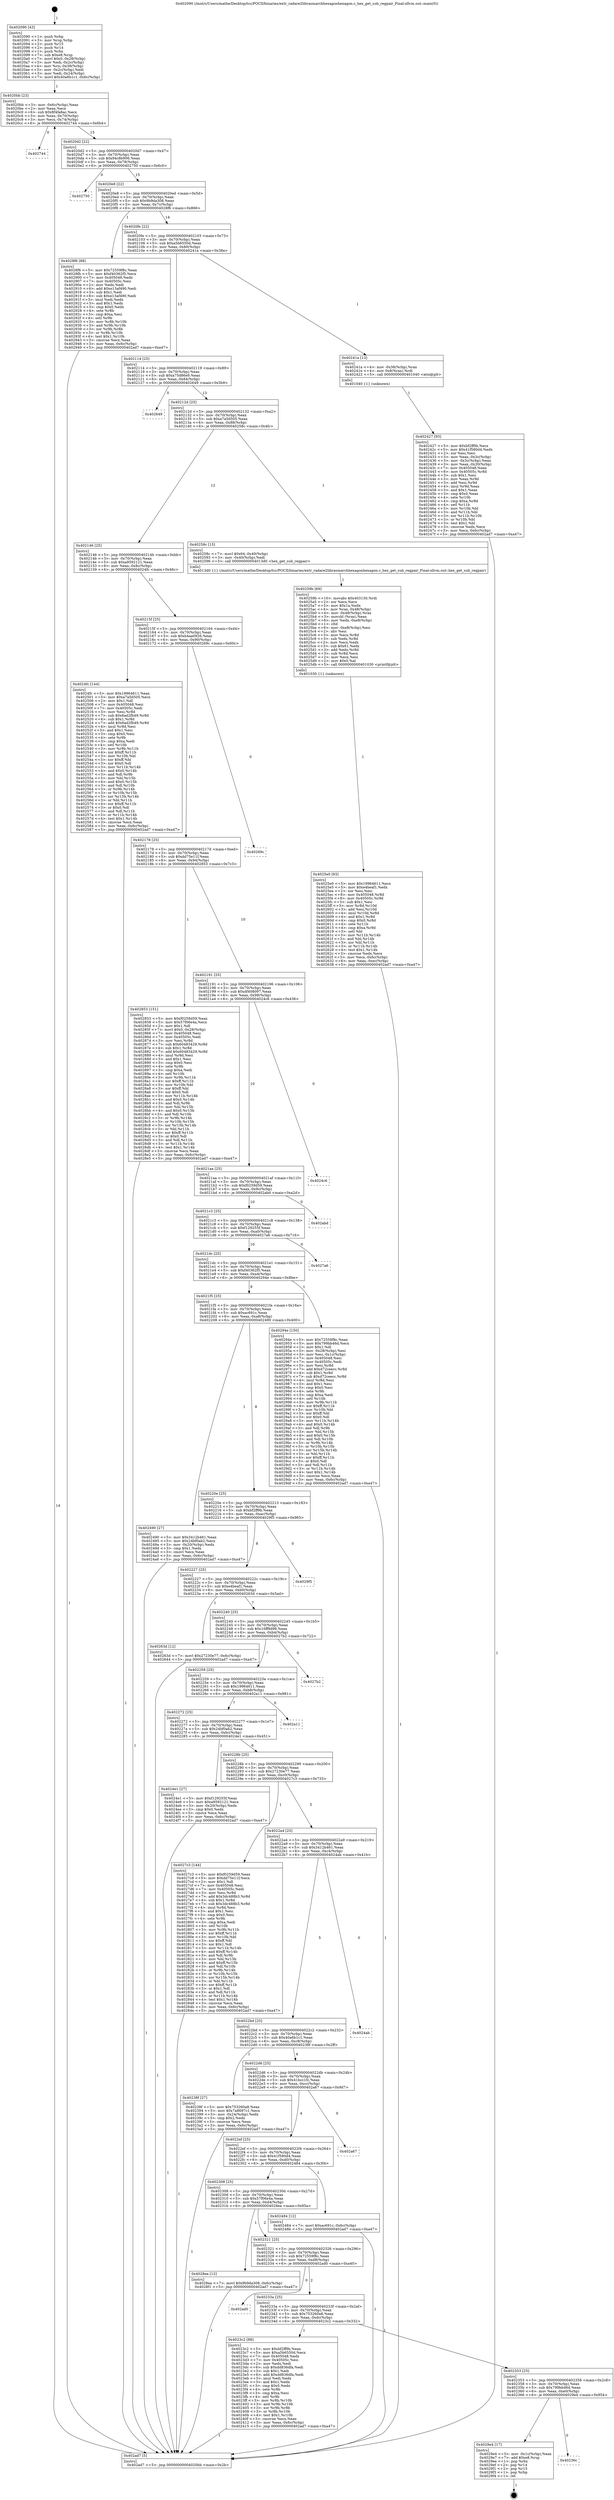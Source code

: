 digraph "0x402090" {
  label = "0x402090 (/mnt/c/Users/mathe/Desktop/tcc/POCII/binaries/extr_radare2librasmarchhexagonhexagon.c_hex_get_sub_regpair_Final-ollvm.out::main(0))"
  labelloc = "t"
  node[shape=record]

  Entry [label="",width=0.3,height=0.3,shape=circle,fillcolor=black,style=filled]
  "0x4020bb" [label="{
     0x4020bb [23]\l
     | [instrs]\l
     &nbsp;&nbsp;0x4020bb \<+3\>: mov -0x6c(%rbp),%eax\l
     &nbsp;&nbsp;0x4020be \<+2\>: mov %eax,%ecx\l
     &nbsp;&nbsp;0x4020c0 \<+6\>: sub $0x8f4fa8ac,%ecx\l
     &nbsp;&nbsp;0x4020c6 \<+3\>: mov %eax,-0x70(%rbp)\l
     &nbsp;&nbsp;0x4020c9 \<+3\>: mov %ecx,-0x74(%rbp)\l
     &nbsp;&nbsp;0x4020cc \<+6\>: je 0000000000402744 \<main+0x6b4\>\l
  }"]
  "0x402744" [label="{
     0x402744\l
  }", style=dashed]
  "0x4020d2" [label="{
     0x4020d2 [22]\l
     | [instrs]\l
     &nbsp;&nbsp;0x4020d2 \<+5\>: jmp 00000000004020d7 \<main+0x47\>\l
     &nbsp;&nbsp;0x4020d7 \<+3\>: mov -0x70(%rbp),%eax\l
     &nbsp;&nbsp;0x4020da \<+5\>: sub $0x94c8b906,%eax\l
     &nbsp;&nbsp;0x4020df \<+3\>: mov %eax,-0x78(%rbp)\l
     &nbsp;&nbsp;0x4020e2 \<+6\>: je 0000000000402750 \<main+0x6c0\>\l
  }"]
  Exit [label="",width=0.3,height=0.3,shape=circle,fillcolor=black,style=filled,peripheries=2]
  "0x402750" [label="{
     0x402750\l
  }", style=dashed]
  "0x4020e8" [label="{
     0x4020e8 [22]\l
     | [instrs]\l
     &nbsp;&nbsp;0x4020e8 \<+5\>: jmp 00000000004020ed \<main+0x5d\>\l
     &nbsp;&nbsp;0x4020ed \<+3\>: mov -0x70(%rbp),%eax\l
     &nbsp;&nbsp;0x4020f0 \<+5\>: sub $0x9b9da308,%eax\l
     &nbsp;&nbsp;0x4020f5 \<+3\>: mov %eax,-0x7c(%rbp)\l
     &nbsp;&nbsp;0x4020f8 \<+6\>: je 00000000004028f6 \<main+0x866\>\l
  }"]
  "0x40236c" [label="{
     0x40236c\l
  }", style=dashed]
  "0x4028f6" [label="{
     0x4028f6 [88]\l
     | [instrs]\l
     &nbsp;&nbsp;0x4028f6 \<+5\>: mov $0x72559f8c,%eax\l
     &nbsp;&nbsp;0x4028fb \<+5\>: mov $0xf40362f5,%ecx\l
     &nbsp;&nbsp;0x402900 \<+7\>: mov 0x405048,%edx\l
     &nbsp;&nbsp;0x402907 \<+7\>: mov 0x40505c,%esi\l
     &nbsp;&nbsp;0x40290e \<+2\>: mov %edx,%edi\l
     &nbsp;&nbsp;0x402910 \<+6\>: add $0xe13af490,%edi\l
     &nbsp;&nbsp;0x402916 \<+3\>: sub $0x1,%edi\l
     &nbsp;&nbsp;0x402919 \<+6\>: sub $0xe13af490,%edi\l
     &nbsp;&nbsp;0x40291f \<+3\>: imul %edi,%edx\l
     &nbsp;&nbsp;0x402922 \<+3\>: and $0x1,%edx\l
     &nbsp;&nbsp;0x402925 \<+3\>: cmp $0x0,%edx\l
     &nbsp;&nbsp;0x402928 \<+4\>: sete %r8b\l
     &nbsp;&nbsp;0x40292c \<+3\>: cmp $0xa,%esi\l
     &nbsp;&nbsp;0x40292f \<+4\>: setl %r9b\l
     &nbsp;&nbsp;0x402933 \<+3\>: mov %r8b,%r10b\l
     &nbsp;&nbsp;0x402936 \<+3\>: and %r9b,%r10b\l
     &nbsp;&nbsp;0x402939 \<+3\>: xor %r9b,%r8b\l
     &nbsp;&nbsp;0x40293c \<+3\>: or %r8b,%r10b\l
     &nbsp;&nbsp;0x40293f \<+4\>: test $0x1,%r10b\l
     &nbsp;&nbsp;0x402943 \<+3\>: cmovne %ecx,%eax\l
     &nbsp;&nbsp;0x402946 \<+3\>: mov %eax,-0x6c(%rbp)\l
     &nbsp;&nbsp;0x402949 \<+5\>: jmp 0000000000402ad7 \<main+0xa47\>\l
  }"]
  "0x4020fe" [label="{
     0x4020fe [22]\l
     | [instrs]\l
     &nbsp;&nbsp;0x4020fe \<+5\>: jmp 0000000000402103 \<main+0x73\>\l
     &nbsp;&nbsp;0x402103 \<+3\>: mov -0x70(%rbp),%eax\l
     &nbsp;&nbsp;0x402106 \<+5\>: sub $0xa5b6550d,%eax\l
     &nbsp;&nbsp;0x40210b \<+3\>: mov %eax,-0x80(%rbp)\l
     &nbsp;&nbsp;0x40210e \<+6\>: je 000000000040241a \<main+0x38a\>\l
  }"]
  "0x4029e4" [label="{
     0x4029e4 [17]\l
     | [instrs]\l
     &nbsp;&nbsp;0x4029e4 \<+3\>: mov -0x1c(%rbp),%eax\l
     &nbsp;&nbsp;0x4029e7 \<+7\>: add $0xe8,%rsp\l
     &nbsp;&nbsp;0x4029ee \<+1\>: pop %rbx\l
     &nbsp;&nbsp;0x4029ef \<+2\>: pop %r14\l
     &nbsp;&nbsp;0x4029f1 \<+2\>: pop %r15\l
     &nbsp;&nbsp;0x4029f3 \<+1\>: pop %rbp\l
     &nbsp;&nbsp;0x4029f4 \<+1\>: ret\l
  }"]
  "0x40241a" [label="{
     0x40241a [13]\l
     | [instrs]\l
     &nbsp;&nbsp;0x40241a \<+4\>: mov -0x38(%rbp),%rax\l
     &nbsp;&nbsp;0x40241e \<+4\>: mov 0x8(%rax),%rdi\l
     &nbsp;&nbsp;0x402422 \<+5\>: call 0000000000401040 \<atoi@plt\>\l
     | [calls]\l
     &nbsp;&nbsp;0x401040 \{1\} (unknown)\l
  }"]
  "0x402114" [label="{
     0x402114 [25]\l
     | [instrs]\l
     &nbsp;&nbsp;0x402114 \<+5\>: jmp 0000000000402119 \<main+0x89\>\l
     &nbsp;&nbsp;0x402119 \<+3\>: mov -0x70(%rbp),%eax\l
     &nbsp;&nbsp;0x40211c \<+5\>: sub $0xa75d86e9,%eax\l
     &nbsp;&nbsp;0x402121 \<+6\>: mov %eax,-0x84(%rbp)\l
     &nbsp;&nbsp;0x402127 \<+6\>: je 0000000000402649 \<main+0x5b9\>\l
  }"]
  "0x4025e0" [label="{
     0x4025e0 [93]\l
     | [instrs]\l
     &nbsp;&nbsp;0x4025e0 \<+5\>: mov $0x19964611,%ecx\l
     &nbsp;&nbsp;0x4025e5 \<+5\>: mov $0xe4beaf1,%edx\l
     &nbsp;&nbsp;0x4025ea \<+2\>: xor %esi,%esi\l
     &nbsp;&nbsp;0x4025ec \<+8\>: mov 0x405048,%r8d\l
     &nbsp;&nbsp;0x4025f4 \<+8\>: mov 0x40505c,%r9d\l
     &nbsp;&nbsp;0x4025fc \<+3\>: sub $0x1,%esi\l
     &nbsp;&nbsp;0x4025ff \<+3\>: mov %r8d,%r10d\l
     &nbsp;&nbsp;0x402602 \<+3\>: add %esi,%r10d\l
     &nbsp;&nbsp;0x402605 \<+4\>: imul %r10d,%r8d\l
     &nbsp;&nbsp;0x402609 \<+4\>: and $0x1,%r8d\l
     &nbsp;&nbsp;0x40260d \<+4\>: cmp $0x0,%r8d\l
     &nbsp;&nbsp;0x402611 \<+4\>: sete %r11b\l
     &nbsp;&nbsp;0x402615 \<+4\>: cmp $0xa,%r9d\l
     &nbsp;&nbsp;0x402619 \<+3\>: setl %bl\l
     &nbsp;&nbsp;0x40261c \<+3\>: mov %r11b,%r14b\l
     &nbsp;&nbsp;0x40261f \<+3\>: and %bl,%r14b\l
     &nbsp;&nbsp;0x402622 \<+3\>: xor %bl,%r11b\l
     &nbsp;&nbsp;0x402625 \<+3\>: or %r11b,%r14b\l
     &nbsp;&nbsp;0x402628 \<+4\>: test $0x1,%r14b\l
     &nbsp;&nbsp;0x40262c \<+3\>: cmovne %edx,%ecx\l
     &nbsp;&nbsp;0x40262f \<+3\>: mov %ecx,-0x6c(%rbp)\l
     &nbsp;&nbsp;0x402632 \<+6\>: mov %eax,-0xec(%rbp)\l
     &nbsp;&nbsp;0x402638 \<+5\>: jmp 0000000000402ad7 \<main+0xa47\>\l
  }"]
  "0x402649" [label="{
     0x402649\l
  }", style=dashed]
  "0x40212d" [label="{
     0x40212d [25]\l
     | [instrs]\l
     &nbsp;&nbsp;0x40212d \<+5\>: jmp 0000000000402132 \<main+0xa2\>\l
     &nbsp;&nbsp;0x402132 \<+3\>: mov -0x70(%rbp),%eax\l
     &nbsp;&nbsp;0x402135 \<+5\>: sub $0xa7a5d505,%eax\l
     &nbsp;&nbsp;0x40213a \<+6\>: mov %eax,-0x88(%rbp)\l
     &nbsp;&nbsp;0x402140 \<+6\>: je 000000000040258c \<main+0x4fc\>\l
  }"]
  "0x40259b" [label="{
     0x40259b [69]\l
     | [instrs]\l
     &nbsp;&nbsp;0x40259b \<+10\>: movabs $0x403130,%rdi\l
     &nbsp;&nbsp;0x4025a5 \<+2\>: xor %ecx,%ecx\l
     &nbsp;&nbsp;0x4025a7 \<+5\>: mov $0x1a,%edx\l
     &nbsp;&nbsp;0x4025ac \<+4\>: mov %rax,-0x48(%rbp)\l
     &nbsp;&nbsp;0x4025b0 \<+4\>: mov -0x48(%rbp),%rax\l
     &nbsp;&nbsp;0x4025b4 \<+3\>: movsbl (%rax),%eax\l
     &nbsp;&nbsp;0x4025b7 \<+6\>: mov %edx,-0xe8(%rbp)\l
     &nbsp;&nbsp;0x4025bd \<+1\>: cltd\l
     &nbsp;&nbsp;0x4025be \<+6\>: mov -0xe8(%rbp),%esi\l
     &nbsp;&nbsp;0x4025c4 \<+2\>: idiv %esi\l
     &nbsp;&nbsp;0x4025c6 \<+3\>: mov %ecx,%r8d\l
     &nbsp;&nbsp;0x4025c9 \<+3\>: sub %edx,%r8d\l
     &nbsp;&nbsp;0x4025cc \<+2\>: mov %ecx,%edx\l
     &nbsp;&nbsp;0x4025ce \<+3\>: sub $0x61,%edx\l
     &nbsp;&nbsp;0x4025d1 \<+3\>: add %edx,%r8d\l
     &nbsp;&nbsp;0x4025d4 \<+3\>: sub %r8d,%ecx\l
     &nbsp;&nbsp;0x4025d7 \<+2\>: mov %ecx,%esi\l
     &nbsp;&nbsp;0x4025d9 \<+2\>: mov $0x0,%al\l
     &nbsp;&nbsp;0x4025db \<+5\>: call 0000000000401030 \<printf@plt\>\l
     | [calls]\l
     &nbsp;&nbsp;0x401030 \{1\} (unknown)\l
  }"]
  "0x40258c" [label="{
     0x40258c [15]\l
     | [instrs]\l
     &nbsp;&nbsp;0x40258c \<+7\>: movl $0x64,-0x40(%rbp)\l
     &nbsp;&nbsp;0x402593 \<+3\>: mov -0x40(%rbp),%edi\l
     &nbsp;&nbsp;0x402596 \<+5\>: call 00000000004013d0 \<hex_get_sub_regpair\>\l
     | [calls]\l
     &nbsp;&nbsp;0x4013d0 \{1\} (/mnt/c/Users/mathe/Desktop/tcc/POCII/binaries/extr_radare2librasmarchhexagonhexagon.c_hex_get_sub_regpair_Final-ollvm.out::hex_get_sub_regpair)\l
  }"]
  "0x402146" [label="{
     0x402146 [25]\l
     | [instrs]\l
     &nbsp;&nbsp;0x402146 \<+5\>: jmp 000000000040214b \<main+0xbb\>\l
     &nbsp;&nbsp;0x40214b \<+3\>: mov -0x70(%rbp),%eax\l
     &nbsp;&nbsp;0x40214e \<+5\>: sub $0xa9592121,%eax\l
     &nbsp;&nbsp;0x402153 \<+6\>: mov %eax,-0x8c(%rbp)\l
     &nbsp;&nbsp;0x402159 \<+6\>: je 00000000004024fc \<main+0x46c\>\l
  }"]
  "0x402427" [label="{
     0x402427 [93]\l
     | [instrs]\l
     &nbsp;&nbsp;0x402427 \<+5\>: mov $0xbf2ff9b,%ecx\l
     &nbsp;&nbsp;0x40242c \<+5\>: mov $0x41f580d4,%edx\l
     &nbsp;&nbsp;0x402431 \<+2\>: xor %esi,%esi\l
     &nbsp;&nbsp;0x402433 \<+3\>: mov %eax,-0x3c(%rbp)\l
     &nbsp;&nbsp;0x402436 \<+3\>: mov -0x3c(%rbp),%eax\l
     &nbsp;&nbsp;0x402439 \<+3\>: mov %eax,-0x20(%rbp)\l
     &nbsp;&nbsp;0x40243c \<+7\>: mov 0x405048,%eax\l
     &nbsp;&nbsp;0x402443 \<+8\>: mov 0x40505c,%r8d\l
     &nbsp;&nbsp;0x40244b \<+3\>: sub $0x1,%esi\l
     &nbsp;&nbsp;0x40244e \<+3\>: mov %eax,%r9d\l
     &nbsp;&nbsp;0x402451 \<+3\>: add %esi,%r9d\l
     &nbsp;&nbsp;0x402454 \<+4\>: imul %r9d,%eax\l
     &nbsp;&nbsp;0x402458 \<+3\>: and $0x1,%eax\l
     &nbsp;&nbsp;0x40245b \<+3\>: cmp $0x0,%eax\l
     &nbsp;&nbsp;0x40245e \<+4\>: sete %r10b\l
     &nbsp;&nbsp;0x402462 \<+4\>: cmp $0xa,%r8d\l
     &nbsp;&nbsp;0x402466 \<+4\>: setl %r11b\l
     &nbsp;&nbsp;0x40246a \<+3\>: mov %r10b,%bl\l
     &nbsp;&nbsp;0x40246d \<+3\>: and %r11b,%bl\l
     &nbsp;&nbsp;0x402470 \<+3\>: xor %r11b,%r10b\l
     &nbsp;&nbsp;0x402473 \<+3\>: or %r10b,%bl\l
     &nbsp;&nbsp;0x402476 \<+3\>: test $0x1,%bl\l
     &nbsp;&nbsp;0x402479 \<+3\>: cmovne %edx,%ecx\l
     &nbsp;&nbsp;0x40247c \<+3\>: mov %ecx,-0x6c(%rbp)\l
     &nbsp;&nbsp;0x40247f \<+5\>: jmp 0000000000402ad7 \<main+0xa47\>\l
  }"]
  "0x4024fc" [label="{
     0x4024fc [144]\l
     | [instrs]\l
     &nbsp;&nbsp;0x4024fc \<+5\>: mov $0x19964611,%eax\l
     &nbsp;&nbsp;0x402501 \<+5\>: mov $0xa7a5d505,%ecx\l
     &nbsp;&nbsp;0x402506 \<+2\>: mov $0x1,%dl\l
     &nbsp;&nbsp;0x402508 \<+7\>: mov 0x405048,%esi\l
     &nbsp;&nbsp;0x40250f \<+7\>: mov 0x40505c,%edi\l
     &nbsp;&nbsp;0x402516 \<+3\>: mov %esi,%r8d\l
     &nbsp;&nbsp;0x402519 \<+7\>: sub $0x6ad2fb49,%r8d\l
     &nbsp;&nbsp;0x402520 \<+4\>: sub $0x1,%r8d\l
     &nbsp;&nbsp;0x402524 \<+7\>: add $0x6ad2fb49,%r8d\l
     &nbsp;&nbsp;0x40252b \<+4\>: imul %r8d,%esi\l
     &nbsp;&nbsp;0x40252f \<+3\>: and $0x1,%esi\l
     &nbsp;&nbsp;0x402532 \<+3\>: cmp $0x0,%esi\l
     &nbsp;&nbsp;0x402535 \<+4\>: sete %r9b\l
     &nbsp;&nbsp;0x402539 \<+3\>: cmp $0xa,%edi\l
     &nbsp;&nbsp;0x40253c \<+4\>: setl %r10b\l
     &nbsp;&nbsp;0x402540 \<+3\>: mov %r9b,%r11b\l
     &nbsp;&nbsp;0x402543 \<+4\>: xor $0xff,%r11b\l
     &nbsp;&nbsp;0x402547 \<+3\>: mov %r10b,%bl\l
     &nbsp;&nbsp;0x40254a \<+3\>: xor $0xff,%bl\l
     &nbsp;&nbsp;0x40254d \<+3\>: xor $0x0,%dl\l
     &nbsp;&nbsp;0x402550 \<+3\>: mov %r11b,%r14b\l
     &nbsp;&nbsp;0x402553 \<+4\>: and $0x0,%r14b\l
     &nbsp;&nbsp;0x402557 \<+3\>: and %dl,%r9b\l
     &nbsp;&nbsp;0x40255a \<+3\>: mov %bl,%r15b\l
     &nbsp;&nbsp;0x40255d \<+4\>: and $0x0,%r15b\l
     &nbsp;&nbsp;0x402561 \<+3\>: and %dl,%r10b\l
     &nbsp;&nbsp;0x402564 \<+3\>: or %r9b,%r14b\l
     &nbsp;&nbsp;0x402567 \<+3\>: or %r10b,%r15b\l
     &nbsp;&nbsp;0x40256a \<+3\>: xor %r15b,%r14b\l
     &nbsp;&nbsp;0x40256d \<+3\>: or %bl,%r11b\l
     &nbsp;&nbsp;0x402570 \<+4\>: xor $0xff,%r11b\l
     &nbsp;&nbsp;0x402574 \<+3\>: or $0x0,%dl\l
     &nbsp;&nbsp;0x402577 \<+3\>: and %dl,%r11b\l
     &nbsp;&nbsp;0x40257a \<+3\>: or %r11b,%r14b\l
     &nbsp;&nbsp;0x40257d \<+4\>: test $0x1,%r14b\l
     &nbsp;&nbsp;0x402581 \<+3\>: cmovne %ecx,%eax\l
     &nbsp;&nbsp;0x402584 \<+3\>: mov %eax,-0x6c(%rbp)\l
     &nbsp;&nbsp;0x402587 \<+5\>: jmp 0000000000402ad7 \<main+0xa47\>\l
  }"]
  "0x40215f" [label="{
     0x40215f [25]\l
     | [instrs]\l
     &nbsp;&nbsp;0x40215f \<+5\>: jmp 0000000000402164 \<main+0xd4\>\l
     &nbsp;&nbsp;0x402164 \<+3\>: mov -0x70(%rbp),%eax\l
     &nbsp;&nbsp;0x402167 \<+5\>: sub $0xb4aa0926,%eax\l
     &nbsp;&nbsp;0x40216c \<+6\>: mov %eax,-0x90(%rbp)\l
     &nbsp;&nbsp;0x402172 \<+6\>: je 000000000040269c \<main+0x60c\>\l
  }"]
  "0x402353" [label="{
     0x402353 [25]\l
     | [instrs]\l
     &nbsp;&nbsp;0x402353 \<+5\>: jmp 0000000000402358 \<main+0x2c8\>\l
     &nbsp;&nbsp;0x402358 \<+3\>: mov -0x70(%rbp),%eax\l
     &nbsp;&nbsp;0x40235b \<+5\>: sub $0x799bb46d,%eax\l
     &nbsp;&nbsp;0x402360 \<+6\>: mov %eax,-0xe0(%rbp)\l
     &nbsp;&nbsp;0x402366 \<+6\>: je 00000000004029e4 \<main+0x954\>\l
  }"]
  "0x40269c" [label="{
     0x40269c\l
  }", style=dashed]
  "0x402178" [label="{
     0x402178 [25]\l
     | [instrs]\l
     &nbsp;&nbsp;0x402178 \<+5\>: jmp 000000000040217d \<main+0xed\>\l
     &nbsp;&nbsp;0x40217d \<+3\>: mov -0x70(%rbp),%eax\l
     &nbsp;&nbsp;0x402180 \<+5\>: sub $0xdd75e11f,%eax\l
     &nbsp;&nbsp;0x402185 \<+6\>: mov %eax,-0x94(%rbp)\l
     &nbsp;&nbsp;0x40218b \<+6\>: je 0000000000402853 \<main+0x7c3\>\l
  }"]
  "0x4023c2" [label="{
     0x4023c2 [88]\l
     | [instrs]\l
     &nbsp;&nbsp;0x4023c2 \<+5\>: mov $0xbf2ff9b,%eax\l
     &nbsp;&nbsp;0x4023c7 \<+5\>: mov $0xa5b6550d,%ecx\l
     &nbsp;&nbsp;0x4023cc \<+7\>: mov 0x405048,%edx\l
     &nbsp;&nbsp;0x4023d3 \<+7\>: mov 0x40505c,%esi\l
     &nbsp;&nbsp;0x4023da \<+2\>: mov %edx,%edi\l
     &nbsp;&nbsp;0x4023dc \<+6\>: sub $0xdd836dfa,%edi\l
     &nbsp;&nbsp;0x4023e2 \<+3\>: sub $0x1,%edi\l
     &nbsp;&nbsp;0x4023e5 \<+6\>: add $0xdd836dfa,%edi\l
     &nbsp;&nbsp;0x4023eb \<+3\>: imul %edi,%edx\l
     &nbsp;&nbsp;0x4023ee \<+3\>: and $0x1,%edx\l
     &nbsp;&nbsp;0x4023f1 \<+3\>: cmp $0x0,%edx\l
     &nbsp;&nbsp;0x4023f4 \<+4\>: sete %r8b\l
     &nbsp;&nbsp;0x4023f8 \<+3\>: cmp $0xa,%esi\l
     &nbsp;&nbsp;0x4023fb \<+4\>: setl %r9b\l
     &nbsp;&nbsp;0x4023ff \<+3\>: mov %r8b,%r10b\l
     &nbsp;&nbsp;0x402402 \<+3\>: and %r9b,%r10b\l
     &nbsp;&nbsp;0x402405 \<+3\>: xor %r9b,%r8b\l
     &nbsp;&nbsp;0x402408 \<+3\>: or %r8b,%r10b\l
     &nbsp;&nbsp;0x40240b \<+4\>: test $0x1,%r10b\l
     &nbsp;&nbsp;0x40240f \<+3\>: cmovne %ecx,%eax\l
     &nbsp;&nbsp;0x402412 \<+3\>: mov %eax,-0x6c(%rbp)\l
     &nbsp;&nbsp;0x402415 \<+5\>: jmp 0000000000402ad7 \<main+0xa47\>\l
  }"]
  "0x402853" [label="{
     0x402853 [151]\l
     | [instrs]\l
     &nbsp;&nbsp;0x402853 \<+5\>: mov $0xf0259d59,%eax\l
     &nbsp;&nbsp;0x402858 \<+5\>: mov $0x57f06e4a,%ecx\l
     &nbsp;&nbsp;0x40285d \<+2\>: mov $0x1,%dl\l
     &nbsp;&nbsp;0x40285f \<+7\>: movl $0x0,-0x28(%rbp)\l
     &nbsp;&nbsp;0x402866 \<+7\>: mov 0x405048,%esi\l
     &nbsp;&nbsp;0x40286d \<+7\>: mov 0x40505c,%edi\l
     &nbsp;&nbsp;0x402874 \<+3\>: mov %esi,%r8d\l
     &nbsp;&nbsp;0x402877 \<+7\>: sub $0x60483429,%r8d\l
     &nbsp;&nbsp;0x40287e \<+4\>: sub $0x1,%r8d\l
     &nbsp;&nbsp;0x402882 \<+7\>: add $0x60483429,%r8d\l
     &nbsp;&nbsp;0x402889 \<+4\>: imul %r8d,%esi\l
     &nbsp;&nbsp;0x40288d \<+3\>: and $0x1,%esi\l
     &nbsp;&nbsp;0x402890 \<+3\>: cmp $0x0,%esi\l
     &nbsp;&nbsp;0x402893 \<+4\>: sete %r9b\l
     &nbsp;&nbsp;0x402897 \<+3\>: cmp $0xa,%edi\l
     &nbsp;&nbsp;0x40289a \<+4\>: setl %r10b\l
     &nbsp;&nbsp;0x40289e \<+3\>: mov %r9b,%r11b\l
     &nbsp;&nbsp;0x4028a1 \<+4\>: xor $0xff,%r11b\l
     &nbsp;&nbsp;0x4028a5 \<+3\>: mov %r10b,%bl\l
     &nbsp;&nbsp;0x4028a8 \<+3\>: xor $0xff,%bl\l
     &nbsp;&nbsp;0x4028ab \<+3\>: xor $0x0,%dl\l
     &nbsp;&nbsp;0x4028ae \<+3\>: mov %r11b,%r14b\l
     &nbsp;&nbsp;0x4028b1 \<+4\>: and $0x0,%r14b\l
     &nbsp;&nbsp;0x4028b5 \<+3\>: and %dl,%r9b\l
     &nbsp;&nbsp;0x4028b8 \<+3\>: mov %bl,%r15b\l
     &nbsp;&nbsp;0x4028bb \<+4\>: and $0x0,%r15b\l
     &nbsp;&nbsp;0x4028bf \<+3\>: and %dl,%r10b\l
     &nbsp;&nbsp;0x4028c2 \<+3\>: or %r9b,%r14b\l
     &nbsp;&nbsp;0x4028c5 \<+3\>: or %r10b,%r15b\l
     &nbsp;&nbsp;0x4028c8 \<+3\>: xor %r15b,%r14b\l
     &nbsp;&nbsp;0x4028cb \<+3\>: or %bl,%r11b\l
     &nbsp;&nbsp;0x4028ce \<+4\>: xor $0xff,%r11b\l
     &nbsp;&nbsp;0x4028d2 \<+3\>: or $0x0,%dl\l
     &nbsp;&nbsp;0x4028d5 \<+3\>: and %dl,%r11b\l
     &nbsp;&nbsp;0x4028d8 \<+3\>: or %r11b,%r14b\l
     &nbsp;&nbsp;0x4028db \<+4\>: test $0x1,%r14b\l
     &nbsp;&nbsp;0x4028df \<+3\>: cmovne %ecx,%eax\l
     &nbsp;&nbsp;0x4028e2 \<+3\>: mov %eax,-0x6c(%rbp)\l
     &nbsp;&nbsp;0x4028e5 \<+5\>: jmp 0000000000402ad7 \<main+0xa47\>\l
  }"]
  "0x402191" [label="{
     0x402191 [25]\l
     | [instrs]\l
     &nbsp;&nbsp;0x402191 \<+5\>: jmp 0000000000402196 \<main+0x106\>\l
     &nbsp;&nbsp;0x402196 \<+3\>: mov -0x70(%rbp),%eax\l
     &nbsp;&nbsp;0x402199 \<+5\>: sub $0xdf408097,%eax\l
     &nbsp;&nbsp;0x40219e \<+6\>: mov %eax,-0x98(%rbp)\l
     &nbsp;&nbsp;0x4021a4 \<+6\>: je 00000000004024c6 \<main+0x436\>\l
  }"]
  "0x40233a" [label="{
     0x40233a [25]\l
     | [instrs]\l
     &nbsp;&nbsp;0x40233a \<+5\>: jmp 000000000040233f \<main+0x2af\>\l
     &nbsp;&nbsp;0x40233f \<+3\>: mov -0x70(%rbp),%eax\l
     &nbsp;&nbsp;0x402342 \<+5\>: sub $0x753260a8,%eax\l
     &nbsp;&nbsp;0x402347 \<+6\>: mov %eax,-0xdc(%rbp)\l
     &nbsp;&nbsp;0x40234d \<+6\>: je 00000000004023c2 \<main+0x332\>\l
  }"]
  "0x4024c6" [label="{
     0x4024c6\l
  }", style=dashed]
  "0x4021aa" [label="{
     0x4021aa [25]\l
     | [instrs]\l
     &nbsp;&nbsp;0x4021aa \<+5\>: jmp 00000000004021af \<main+0x11f\>\l
     &nbsp;&nbsp;0x4021af \<+3\>: mov -0x70(%rbp),%eax\l
     &nbsp;&nbsp;0x4021b2 \<+5\>: sub $0xf0259d59,%eax\l
     &nbsp;&nbsp;0x4021b7 \<+6\>: mov %eax,-0x9c(%rbp)\l
     &nbsp;&nbsp;0x4021bd \<+6\>: je 0000000000402abd \<main+0xa2d\>\l
  }"]
  "0x402ad0" [label="{
     0x402ad0\l
  }", style=dashed]
  "0x402abd" [label="{
     0x402abd\l
  }", style=dashed]
  "0x4021c3" [label="{
     0x4021c3 [25]\l
     | [instrs]\l
     &nbsp;&nbsp;0x4021c3 \<+5\>: jmp 00000000004021c8 \<main+0x138\>\l
     &nbsp;&nbsp;0x4021c8 \<+3\>: mov -0x70(%rbp),%eax\l
     &nbsp;&nbsp;0x4021cb \<+5\>: sub $0xf129255f,%eax\l
     &nbsp;&nbsp;0x4021d0 \<+6\>: mov %eax,-0xa0(%rbp)\l
     &nbsp;&nbsp;0x4021d6 \<+6\>: je 00000000004027a6 \<main+0x716\>\l
  }"]
  "0x402321" [label="{
     0x402321 [25]\l
     | [instrs]\l
     &nbsp;&nbsp;0x402321 \<+5\>: jmp 0000000000402326 \<main+0x296\>\l
     &nbsp;&nbsp;0x402326 \<+3\>: mov -0x70(%rbp),%eax\l
     &nbsp;&nbsp;0x402329 \<+5\>: sub $0x72559f8c,%eax\l
     &nbsp;&nbsp;0x40232e \<+6\>: mov %eax,-0xd8(%rbp)\l
     &nbsp;&nbsp;0x402334 \<+6\>: je 0000000000402ad0 \<main+0xa40\>\l
  }"]
  "0x4027a6" [label="{
     0x4027a6\l
  }", style=dashed]
  "0x4021dc" [label="{
     0x4021dc [25]\l
     | [instrs]\l
     &nbsp;&nbsp;0x4021dc \<+5\>: jmp 00000000004021e1 \<main+0x151\>\l
     &nbsp;&nbsp;0x4021e1 \<+3\>: mov -0x70(%rbp),%eax\l
     &nbsp;&nbsp;0x4021e4 \<+5\>: sub $0xf40362f5,%eax\l
     &nbsp;&nbsp;0x4021e9 \<+6\>: mov %eax,-0xa4(%rbp)\l
     &nbsp;&nbsp;0x4021ef \<+6\>: je 000000000040294e \<main+0x8be\>\l
  }"]
  "0x4028ea" [label="{
     0x4028ea [12]\l
     | [instrs]\l
     &nbsp;&nbsp;0x4028ea \<+7\>: movl $0x9b9da308,-0x6c(%rbp)\l
     &nbsp;&nbsp;0x4028f1 \<+5\>: jmp 0000000000402ad7 \<main+0xa47\>\l
  }"]
  "0x40294e" [label="{
     0x40294e [150]\l
     | [instrs]\l
     &nbsp;&nbsp;0x40294e \<+5\>: mov $0x72559f8c,%eax\l
     &nbsp;&nbsp;0x402953 \<+5\>: mov $0x799bb46d,%ecx\l
     &nbsp;&nbsp;0x402958 \<+2\>: mov $0x1,%dl\l
     &nbsp;&nbsp;0x40295a \<+3\>: mov -0x28(%rbp),%esi\l
     &nbsp;&nbsp;0x40295d \<+3\>: mov %esi,-0x1c(%rbp)\l
     &nbsp;&nbsp;0x402960 \<+7\>: mov 0x405048,%esi\l
     &nbsp;&nbsp;0x402967 \<+7\>: mov 0x40505c,%edi\l
     &nbsp;&nbsp;0x40296e \<+3\>: mov %esi,%r8d\l
     &nbsp;&nbsp;0x402971 \<+7\>: add $0xd72ceecc,%r8d\l
     &nbsp;&nbsp;0x402978 \<+4\>: sub $0x1,%r8d\l
     &nbsp;&nbsp;0x40297c \<+7\>: sub $0xd72ceecc,%r8d\l
     &nbsp;&nbsp;0x402983 \<+4\>: imul %r8d,%esi\l
     &nbsp;&nbsp;0x402987 \<+3\>: and $0x1,%esi\l
     &nbsp;&nbsp;0x40298a \<+3\>: cmp $0x0,%esi\l
     &nbsp;&nbsp;0x40298d \<+4\>: sete %r9b\l
     &nbsp;&nbsp;0x402991 \<+3\>: cmp $0xa,%edi\l
     &nbsp;&nbsp;0x402994 \<+4\>: setl %r10b\l
     &nbsp;&nbsp;0x402998 \<+3\>: mov %r9b,%r11b\l
     &nbsp;&nbsp;0x40299b \<+4\>: xor $0xff,%r11b\l
     &nbsp;&nbsp;0x40299f \<+3\>: mov %r10b,%bl\l
     &nbsp;&nbsp;0x4029a2 \<+3\>: xor $0xff,%bl\l
     &nbsp;&nbsp;0x4029a5 \<+3\>: xor $0x0,%dl\l
     &nbsp;&nbsp;0x4029a8 \<+3\>: mov %r11b,%r14b\l
     &nbsp;&nbsp;0x4029ab \<+4\>: and $0x0,%r14b\l
     &nbsp;&nbsp;0x4029af \<+3\>: and %dl,%r9b\l
     &nbsp;&nbsp;0x4029b2 \<+3\>: mov %bl,%r15b\l
     &nbsp;&nbsp;0x4029b5 \<+4\>: and $0x0,%r15b\l
     &nbsp;&nbsp;0x4029b9 \<+3\>: and %dl,%r10b\l
     &nbsp;&nbsp;0x4029bc \<+3\>: or %r9b,%r14b\l
     &nbsp;&nbsp;0x4029bf \<+3\>: or %r10b,%r15b\l
     &nbsp;&nbsp;0x4029c2 \<+3\>: xor %r15b,%r14b\l
     &nbsp;&nbsp;0x4029c5 \<+3\>: or %bl,%r11b\l
     &nbsp;&nbsp;0x4029c8 \<+4\>: xor $0xff,%r11b\l
     &nbsp;&nbsp;0x4029cc \<+3\>: or $0x0,%dl\l
     &nbsp;&nbsp;0x4029cf \<+3\>: and %dl,%r11b\l
     &nbsp;&nbsp;0x4029d2 \<+3\>: or %r11b,%r14b\l
     &nbsp;&nbsp;0x4029d5 \<+4\>: test $0x1,%r14b\l
     &nbsp;&nbsp;0x4029d9 \<+3\>: cmovne %ecx,%eax\l
     &nbsp;&nbsp;0x4029dc \<+3\>: mov %eax,-0x6c(%rbp)\l
     &nbsp;&nbsp;0x4029df \<+5\>: jmp 0000000000402ad7 \<main+0xa47\>\l
  }"]
  "0x4021f5" [label="{
     0x4021f5 [25]\l
     | [instrs]\l
     &nbsp;&nbsp;0x4021f5 \<+5\>: jmp 00000000004021fa \<main+0x16a\>\l
     &nbsp;&nbsp;0x4021fa \<+3\>: mov -0x70(%rbp),%eax\l
     &nbsp;&nbsp;0x4021fd \<+5\>: sub $0xac691c,%eax\l
     &nbsp;&nbsp;0x402202 \<+6\>: mov %eax,-0xa8(%rbp)\l
     &nbsp;&nbsp;0x402208 \<+6\>: je 0000000000402490 \<main+0x400\>\l
  }"]
  "0x402308" [label="{
     0x402308 [25]\l
     | [instrs]\l
     &nbsp;&nbsp;0x402308 \<+5\>: jmp 000000000040230d \<main+0x27d\>\l
     &nbsp;&nbsp;0x40230d \<+3\>: mov -0x70(%rbp),%eax\l
     &nbsp;&nbsp;0x402310 \<+5\>: sub $0x57f06e4a,%eax\l
     &nbsp;&nbsp;0x402315 \<+6\>: mov %eax,-0xd4(%rbp)\l
     &nbsp;&nbsp;0x40231b \<+6\>: je 00000000004028ea \<main+0x85a\>\l
  }"]
  "0x402490" [label="{
     0x402490 [27]\l
     | [instrs]\l
     &nbsp;&nbsp;0x402490 \<+5\>: mov $0x3412b461,%eax\l
     &nbsp;&nbsp;0x402495 \<+5\>: mov $0x24bf0ab2,%ecx\l
     &nbsp;&nbsp;0x40249a \<+3\>: mov -0x20(%rbp),%edx\l
     &nbsp;&nbsp;0x40249d \<+3\>: cmp $0x1,%edx\l
     &nbsp;&nbsp;0x4024a0 \<+3\>: cmovl %ecx,%eax\l
     &nbsp;&nbsp;0x4024a3 \<+3\>: mov %eax,-0x6c(%rbp)\l
     &nbsp;&nbsp;0x4024a6 \<+5\>: jmp 0000000000402ad7 \<main+0xa47\>\l
  }"]
  "0x40220e" [label="{
     0x40220e [25]\l
     | [instrs]\l
     &nbsp;&nbsp;0x40220e \<+5\>: jmp 0000000000402213 \<main+0x183\>\l
     &nbsp;&nbsp;0x402213 \<+3\>: mov -0x70(%rbp),%eax\l
     &nbsp;&nbsp;0x402216 \<+5\>: sub $0xbf2ff9b,%eax\l
     &nbsp;&nbsp;0x40221b \<+6\>: mov %eax,-0xac(%rbp)\l
     &nbsp;&nbsp;0x402221 \<+6\>: je 00000000004029f5 \<main+0x965\>\l
  }"]
  "0x402484" [label="{
     0x402484 [12]\l
     | [instrs]\l
     &nbsp;&nbsp;0x402484 \<+7\>: movl $0xac691c,-0x6c(%rbp)\l
     &nbsp;&nbsp;0x40248b \<+5\>: jmp 0000000000402ad7 \<main+0xa47\>\l
  }"]
  "0x4029f5" [label="{
     0x4029f5\l
  }", style=dashed]
  "0x402227" [label="{
     0x402227 [25]\l
     | [instrs]\l
     &nbsp;&nbsp;0x402227 \<+5\>: jmp 000000000040222c \<main+0x19c\>\l
     &nbsp;&nbsp;0x40222c \<+3\>: mov -0x70(%rbp),%eax\l
     &nbsp;&nbsp;0x40222f \<+5\>: sub $0xe4beaf1,%eax\l
     &nbsp;&nbsp;0x402234 \<+6\>: mov %eax,-0xb0(%rbp)\l
     &nbsp;&nbsp;0x40223a \<+6\>: je 000000000040263d \<main+0x5ad\>\l
  }"]
  "0x4022ef" [label="{
     0x4022ef [25]\l
     | [instrs]\l
     &nbsp;&nbsp;0x4022ef \<+5\>: jmp 00000000004022f4 \<main+0x264\>\l
     &nbsp;&nbsp;0x4022f4 \<+3\>: mov -0x70(%rbp),%eax\l
     &nbsp;&nbsp;0x4022f7 \<+5\>: sub $0x41f580d4,%eax\l
     &nbsp;&nbsp;0x4022fc \<+6\>: mov %eax,-0xd0(%rbp)\l
     &nbsp;&nbsp;0x402302 \<+6\>: je 0000000000402484 \<main+0x3f4\>\l
  }"]
  "0x40263d" [label="{
     0x40263d [12]\l
     | [instrs]\l
     &nbsp;&nbsp;0x40263d \<+7\>: movl $0x27230e77,-0x6c(%rbp)\l
     &nbsp;&nbsp;0x402644 \<+5\>: jmp 0000000000402ad7 \<main+0xa47\>\l
  }"]
  "0x402240" [label="{
     0x402240 [25]\l
     | [instrs]\l
     &nbsp;&nbsp;0x402240 \<+5\>: jmp 0000000000402245 \<main+0x1b5\>\l
     &nbsp;&nbsp;0x402245 \<+3\>: mov -0x70(%rbp),%eax\l
     &nbsp;&nbsp;0x402248 \<+5\>: sub $0x16ff9d98,%eax\l
     &nbsp;&nbsp;0x40224d \<+6\>: mov %eax,-0xb4(%rbp)\l
     &nbsp;&nbsp;0x402253 \<+6\>: je 00000000004027b2 \<main+0x722\>\l
  }"]
  "0x402a67" [label="{
     0x402a67\l
  }", style=dashed]
  "0x4027b2" [label="{
     0x4027b2\l
  }", style=dashed]
  "0x402259" [label="{
     0x402259 [25]\l
     | [instrs]\l
     &nbsp;&nbsp;0x402259 \<+5\>: jmp 000000000040225e \<main+0x1ce\>\l
     &nbsp;&nbsp;0x40225e \<+3\>: mov -0x70(%rbp),%eax\l
     &nbsp;&nbsp;0x402261 \<+5\>: sub $0x19964611,%eax\l
     &nbsp;&nbsp;0x402266 \<+6\>: mov %eax,-0xb8(%rbp)\l
     &nbsp;&nbsp;0x40226c \<+6\>: je 0000000000402a11 \<main+0x981\>\l
  }"]
  "0x402090" [label="{
     0x402090 [43]\l
     | [instrs]\l
     &nbsp;&nbsp;0x402090 \<+1\>: push %rbp\l
     &nbsp;&nbsp;0x402091 \<+3\>: mov %rsp,%rbp\l
     &nbsp;&nbsp;0x402094 \<+2\>: push %r15\l
     &nbsp;&nbsp;0x402096 \<+2\>: push %r14\l
     &nbsp;&nbsp;0x402098 \<+1\>: push %rbx\l
     &nbsp;&nbsp;0x402099 \<+7\>: sub $0xe8,%rsp\l
     &nbsp;&nbsp;0x4020a0 \<+7\>: movl $0x0,-0x28(%rbp)\l
     &nbsp;&nbsp;0x4020a7 \<+3\>: mov %edi,-0x2c(%rbp)\l
     &nbsp;&nbsp;0x4020aa \<+4\>: mov %rsi,-0x38(%rbp)\l
     &nbsp;&nbsp;0x4020ae \<+3\>: mov -0x2c(%rbp),%edi\l
     &nbsp;&nbsp;0x4020b1 \<+3\>: mov %edi,-0x24(%rbp)\l
     &nbsp;&nbsp;0x4020b4 \<+7\>: movl $0x40a6b1c1,-0x6c(%rbp)\l
  }"]
  "0x402a11" [label="{
     0x402a11\l
  }", style=dashed]
  "0x402272" [label="{
     0x402272 [25]\l
     | [instrs]\l
     &nbsp;&nbsp;0x402272 \<+5\>: jmp 0000000000402277 \<main+0x1e7\>\l
     &nbsp;&nbsp;0x402277 \<+3\>: mov -0x70(%rbp),%eax\l
     &nbsp;&nbsp;0x40227a \<+5\>: sub $0x24bf0ab2,%eax\l
     &nbsp;&nbsp;0x40227f \<+6\>: mov %eax,-0xbc(%rbp)\l
     &nbsp;&nbsp;0x402285 \<+6\>: je 00000000004024e1 \<main+0x451\>\l
  }"]
  "0x402ad7" [label="{
     0x402ad7 [5]\l
     | [instrs]\l
     &nbsp;&nbsp;0x402ad7 \<+5\>: jmp 00000000004020bb \<main+0x2b\>\l
  }"]
  "0x4024e1" [label="{
     0x4024e1 [27]\l
     | [instrs]\l
     &nbsp;&nbsp;0x4024e1 \<+5\>: mov $0xf129255f,%eax\l
     &nbsp;&nbsp;0x4024e6 \<+5\>: mov $0xa9592121,%ecx\l
     &nbsp;&nbsp;0x4024eb \<+3\>: mov -0x20(%rbp),%edx\l
     &nbsp;&nbsp;0x4024ee \<+3\>: cmp $0x0,%edx\l
     &nbsp;&nbsp;0x4024f1 \<+3\>: cmove %ecx,%eax\l
     &nbsp;&nbsp;0x4024f4 \<+3\>: mov %eax,-0x6c(%rbp)\l
     &nbsp;&nbsp;0x4024f7 \<+5\>: jmp 0000000000402ad7 \<main+0xa47\>\l
  }"]
  "0x40228b" [label="{
     0x40228b [25]\l
     | [instrs]\l
     &nbsp;&nbsp;0x40228b \<+5\>: jmp 0000000000402290 \<main+0x200\>\l
     &nbsp;&nbsp;0x402290 \<+3\>: mov -0x70(%rbp),%eax\l
     &nbsp;&nbsp;0x402293 \<+5\>: sub $0x27230e77,%eax\l
     &nbsp;&nbsp;0x402298 \<+6\>: mov %eax,-0xc0(%rbp)\l
     &nbsp;&nbsp;0x40229e \<+6\>: je 00000000004027c3 \<main+0x733\>\l
  }"]
  "0x4022d6" [label="{
     0x4022d6 [25]\l
     | [instrs]\l
     &nbsp;&nbsp;0x4022d6 \<+5\>: jmp 00000000004022db \<main+0x24b\>\l
     &nbsp;&nbsp;0x4022db \<+3\>: mov -0x70(%rbp),%eax\l
     &nbsp;&nbsp;0x4022de \<+5\>: sub $0x41bcc1fc,%eax\l
     &nbsp;&nbsp;0x4022e3 \<+6\>: mov %eax,-0xcc(%rbp)\l
     &nbsp;&nbsp;0x4022e9 \<+6\>: je 0000000000402a67 \<main+0x9d7\>\l
  }"]
  "0x4027c3" [label="{
     0x4027c3 [144]\l
     | [instrs]\l
     &nbsp;&nbsp;0x4027c3 \<+5\>: mov $0xf0259d59,%eax\l
     &nbsp;&nbsp;0x4027c8 \<+5\>: mov $0xdd75e11f,%ecx\l
     &nbsp;&nbsp;0x4027cd \<+2\>: mov $0x1,%dl\l
     &nbsp;&nbsp;0x4027cf \<+7\>: mov 0x405048,%esi\l
     &nbsp;&nbsp;0x4027d6 \<+7\>: mov 0x40505c,%edi\l
     &nbsp;&nbsp;0x4027dd \<+3\>: mov %esi,%r8d\l
     &nbsp;&nbsp;0x4027e0 \<+7\>: add $0x3dc488b3,%r8d\l
     &nbsp;&nbsp;0x4027e7 \<+4\>: sub $0x1,%r8d\l
     &nbsp;&nbsp;0x4027eb \<+7\>: sub $0x3dc488b3,%r8d\l
     &nbsp;&nbsp;0x4027f2 \<+4\>: imul %r8d,%esi\l
     &nbsp;&nbsp;0x4027f6 \<+3\>: and $0x1,%esi\l
     &nbsp;&nbsp;0x4027f9 \<+3\>: cmp $0x0,%esi\l
     &nbsp;&nbsp;0x4027fc \<+4\>: sete %r9b\l
     &nbsp;&nbsp;0x402800 \<+3\>: cmp $0xa,%edi\l
     &nbsp;&nbsp;0x402803 \<+4\>: setl %r10b\l
     &nbsp;&nbsp;0x402807 \<+3\>: mov %r9b,%r11b\l
     &nbsp;&nbsp;0x40280a \<+4\>: xor $0xff,%r11b\l
     &nbsp;&nbsp;0x40280e \<+3\>: mov %r10b,%bl\l
     &nbsp;&nbsp;0x402811 \<+3\>: xor $0xff,%bl\l
     &nbsp;&nbsp;0x402814 \<+3\>: xor $0x1,%dl\l
     &nbsp;&nbsp;0x402817 \<+3\>: mov %r11b,%r14b\l
     &nbsp;&nbsp;0x40281a \<+4\>: and $0xff,%r14b\l
     &nbsp;&nbsp;0x40281e \<+3\>: and %dl,%r9b\l
     &nbsp;&nbsp;0x402821 \<+3\>: mov %bl,%r15b\l
     &nbsp;&nbsp;0x402824 \<+4\>: and $0xff,%r15b\l
     &nbsp;&nbsp;0x402828 \<+3\>: and %dl,%r10b\l
     &nbsp;&nbsp;0x40282b \<+3\>: or %r9b,%r14b\l
     &nbsp;&nbsp;0x40282e \<+3\>: or %r10b,%r15b\l
     &nbsp;&nbsp;0x402831 \<+3\>: xor %r15b,%r14b\l
     &nbsp;&nbsp;0x402834 \<+3\>: or %bl,%r11b\l
     &nbsp;&nbsp;0x402837 \<+4\>: xor $0xff,%r11b\l
     &nbsp;&nbsp;0x40283b \<+3\>: or $0x1,%dl\l
     &nbsp;&nbsp;0x40283e \<+3\>: and %dl,%r11b\l
     &nbsp;&nbsp;0x402841 \<+3\>: or %r11b,%r14b\l
     &nbsp;&nbsp;0x402844 \<+4\>: test $0x1,%r14b\l
     &nbsp;&nbsp;0x402848 \<+3\>: cmovne %ecx,%eax\l
     &nbsp;&nbsp;0x40284b \<+3\>: mov %eax,-0x6c(%rbp)\l
     &nbsp;&nbsp;0x40284e \<+5\>: jmp 0000000000402ad7 \<main+0xa47\>\l
  }"]
  "0x4022a4" [label="{
     0x4022a4 [25]\l
     | [instrs]\l
     &nbsp;&nbsp;0x4022a4 \<+5\>: jmp 00000000004022a9 \<main+0x219\>\l
     &nbsp;&nbsp;0x4022a9 \<+3\>: mov -0x70(%rbp),%eax\l
     &nbsp;&nbsp;0x4022ac \<+5\>: sub $0x3412b461,%eax\l
     &nbsp;&nbsp;0x4022b1 \<+6\>: mov %eax,-0xc4(%rbp)\l
     &nbsp;&nbsp;0x4022b7 \<+6\>: je 00000000004024ab \<main+0x41b\>\l
  }"]
  "0x40238f" [label="{
     0x40238f [27]\l
     | [instrs]\l
     &nbsp;&nbsp;0x40238f \<+5\>: mov $0x753260a8,%eax\l
     &nbsp;&nbsp;0x402394 \<+5\>: mov $0x7a8697c1,%ecx\l
     &nbsp;&nbsp;0x402399 \<+3\>: mov -0x24(%rbp),%edx\l
     &nbsp;&nbsp;0x40239c \<+3\>: cmp $0x2,%edx\l
     &nbsp;&nbsp;0x40239f \<+3\>: cmovne %ecx,%eax\l
     &nbsp;&nbsp;0x4023a2 \<+3\>: mov %eax,-0x6c(%rbp)\l
     &nbsp;&nbsp;0x4023a5 \<+5\>: jmp 0000000000402ad7 \<main+0xa47\>\l
  }"]
  "0x4024ab" [label="{
     0x4024ab\l
  }", style=dashed]
  "0x4022bd" [label="{
     0x4022bd [25]\l
     | [instrs]\l
     &nbsp;&nbsp;0x4022bd \<+5\>: jmp 00000000004022c2 \<main+0x232\>\l
     &nbsp;&nbsp;0x4022c2 \<+3\>: mov -0x70(%rbp),%eax\l
     &nbsp;&nbsp;0x4022c5 \<+5\>: sub $0x40a6b1c1,%eax\l
     &nbsp;&nbsp;0x4022ca \<+6\>: mov %eax,-0xc8(%rbp)\l
     &nbsp;&nbsp;0x4022d0 \<+6\>: je 000000000040238f \<main+0x2ff\>\l
  }"]
  Entry -> "0x402090" [label=" 1"]
  "0x4020bb" -> "0x402744" [label=" 0"]
  "0x4020bb" -> "0x4020d2" [label=" 15"]
  "0x4029e4" -> Exit [label=" 1"]
  "0x4020d2" -> "0x402750" [label=" 0"]
  "0x4020d2" -> "0x4020e8" [label=" 15"]
  "0x402353" -> "0x40236c" [label=" 0"]
  "0x4020e8" -> "0x4028f6" [label=" 1"]
  "0x4020e8" -> "0x4020fe" [label=" 14"]
  "0x402353" -> "0x4029e4" [label=" 1"]
  "0x4020fe" -> "0x40241a" [label=" 1"]
  "0x4020fe" -> "0x402114" [label=" 13"]
  "0x40294e" -> "0x402ad7" [label=" 1"]
  "0x402114" -> "0x402649" [label=" 0"]
  "0x402114" -> "0x40212d" [label=" 13"]
  "0x4028f6" -> "0x402ad7" [label=" 1"]
  "0x40212d" -> "0x40258c" [label=" 1"]
  "0x40212d" -> "0x402146" [label=" 12"]
  "0x4028ea" -> "0x402ad7" [label=" 1"]
  "0x402146" -> "0x4024fc" [label=" 1"]
  "0x402146" -> "0x40215f" [label=" 11"]
  "0x402853" -> "0x402ad7" [label=" 1"]
  "0x40215f" -> "0x40269c" [label=" 0"]
  "0x40215f" -> "0x402178" [label=" 11"]
  "0x4027c3" -> "0x402ad7" [label=" 1"]
  "0x402178" -> "0x402853" [label=" 1"]
  "0x402178" -> "0x402191" [label=" 10"]
  "0x40263d" -> "0x402ad7" [label=" 1"]
  "0x402191" -> "0x4024c6" [label=" 0"]
  "0x402191" -> "0x4021aa" [label=" 10"]
  "0x40259b" -> "0x4025e0" [label=" 1"]
  "0x4021aa" -> "0x402abd" [label=" 0"]
  "0x4021aa" -> "0x4021c3" [label=" 10"]
  "0x40258c" -> "0x40259b" [label=" 1"]
  "0x4021c3" -> "0x4027a6" [label=" 0"]
  "0x4021c3" -> "0x4021dc" [label=" 10"]
  "0x4024e1" -> "0x402ad7" [label=" 1"]
  "0x4021dc" -> "0x40294e" [label=" 1"]
  "0x4021dc" -> "0x4021f5" [label=" 9"]
  "0x402490" -> "0x402ad7" [label=" 1"]
  "0x4021f5" -> "0x402490" [label=" 1"]
  "0x4021f5" -> "0x40220e" [label=" 8"]
  "0x402427" -> "0x402ad7" [label=" 1"]
  "0x40220e" -> "0x4029f5" [label=" 0"]
  "0x40220e" -> "0x402227" [label=" 8"]
  "0x40241a" -> "0x402427" [label=" 1"]
  "0x402227" -> "0x40263d" [label=" 1"]
  "0x402227" -> "0x402240" [label=" 7"]
  "0x40233a" -> "0x402353" [label=" 1"]
  "0x402240" -> "0x4027b2" [label=" 0"]
  "0x402240" -> "0x402259" [label=" 7"]
  "0x40233a" -> "0x4023c2" [label=" 1"]
  "0x402259" -> "0x402a11" [label=" 0"]
  "0x402259" -> "0x402272" [label=" 7"]
  "0x402321" -> "0x40233a" [label=" 2"]
  "0x402272" -> "0x4024e1" [label=" 1"]
  "0x402272" -> "0x40228b" [label=" 6"]
  "0x402321" -> "0x402ad0" [label=" 0"]
  "0x40228b" -> "0x4027c3" [label=" 1"]
  "0x40228b" -> "0x4022a4" [label=" 5"]
  "0x4024fc" -> "0x402ad7" [label=" 1"]
  "0x4022a4" -> "0x4024ab" [label=" 0"]
  "0x4022a4" -> "0x4022bd" [label=" 5"]
  "0x402308" -> "0x402321" [label=" 2"]
  "0x4022bd" -> "0x40238f" [label=" 1"]
  "0x4022bd" -> "0x4022d6" [label=" 4"]
  "0x40238f" -> "0x402ad7" [label=" 1"]
  "0x402090" -> "0x4020bb" [label=" 1"]
  "0x402ad7" -> "0x4020bb" [label=" 14"]
  "0x4025e0" -> "0x402ad7" [label=" 1"]
  "0x4022d6" -> "0x402a67" [label=" 0"]
  "0x4022d6" -> "0x4022ef" [label=" 4"]
  "0x4023c2" -> "0x402ad7" [label=" 1"]
  "0x4022ef" -> "0x402484" [label=" 1"]
  "0x4022ef" -> "0x402308" [label=" 3"]
  "0x402484" -> "0x402ad7" [label=" 1"]
  "0x402308" -> "0x4028ea" [label=" 1"]
}
